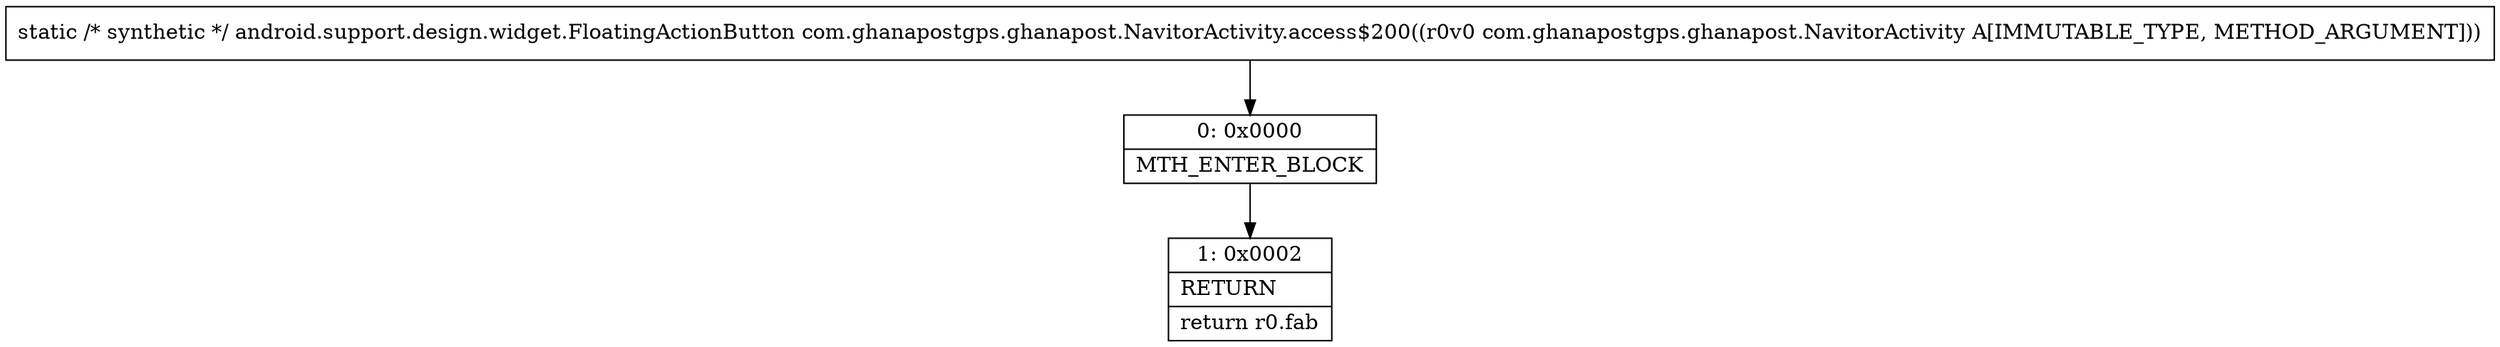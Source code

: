 digraph "CFG forcom.ghanapostgps.ghanapost.NavitorActivity.access$200(Lcom\/ghanapostgps\/ghanapost\/NavitorActivity;)Landroid\/support\/design\/widget\/FloatingActionButton;" {
Node_0 [shape=record,label="{0\:\ 0x0000|MTH_ENTER_BLOCK\l}"];
Node_1 [shape=record,label="{1\:\ 0x0002|RETURN\l|return r0.fab\l}"];
MethodNode[shape=record,label="{static \/* synthetic *\/ android.support.design.widget.FloatingActionButton com.ghanapostgps.ghanapost.NavitorActivity.access$200((r0v0 com.ghanapostgps.ghanapost.NavitorActivity A[IMMUTABLE_TYPE, METHOD_ARGUMENT])) }"];
MethodNode -> Node_0;
Node_0 -> Node_1;
}

